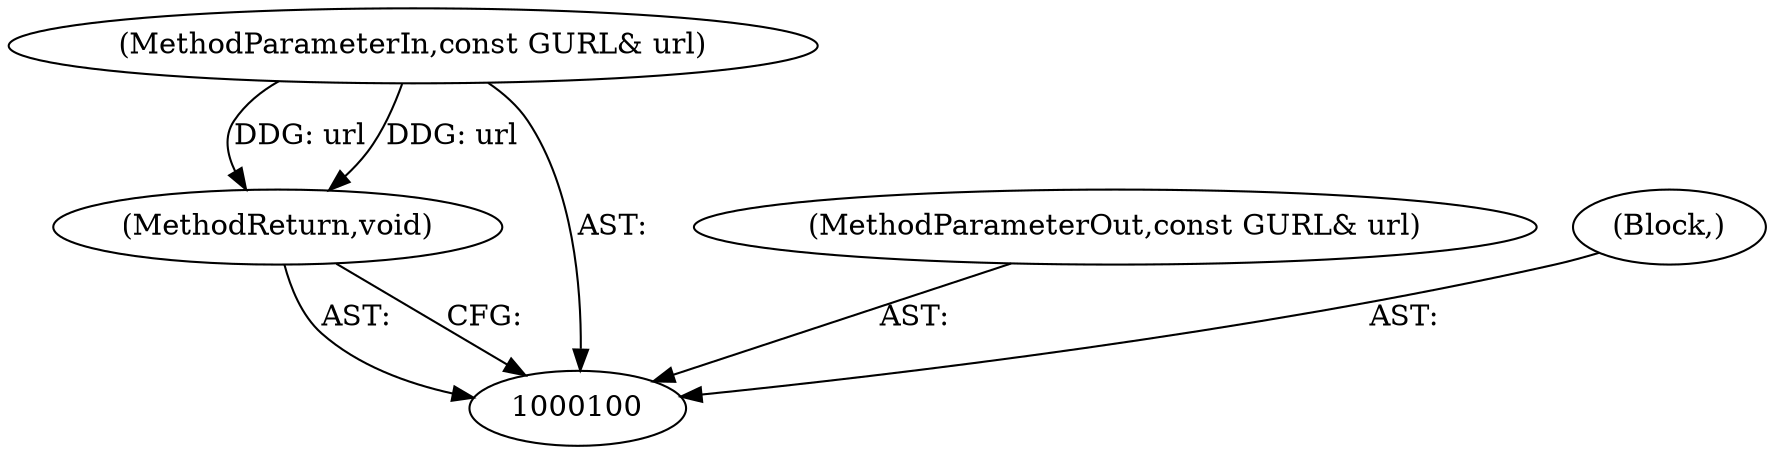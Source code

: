 digraph "0_Chrome_0660e08731fd42076d7242068e9eaed1482b14d5_5" {
"1000103" [label="(MethodReturn,void)"];
"1000101" [label="(MethodParameterIn,const GURL& url)"];
"1000107" [label="(MethodParameterOut,const GURL& url)"];
"1000102" [label="(Block,)"];
"1000103" -> "1000100"  [label="AST: "];
"1000103" -> "1000100"  [label="CFG: "];
"1000101" -> "1000103"  [label="DDG: url"];
"1000101" -> "1000100"  [label="AST: "];
"1000101" -> "1000103"  [label="DDG: url"];
"1000107" -> "1000100"  [label="AST: "];
"1000102" -> "1000100"  [label="AST: "];
}
